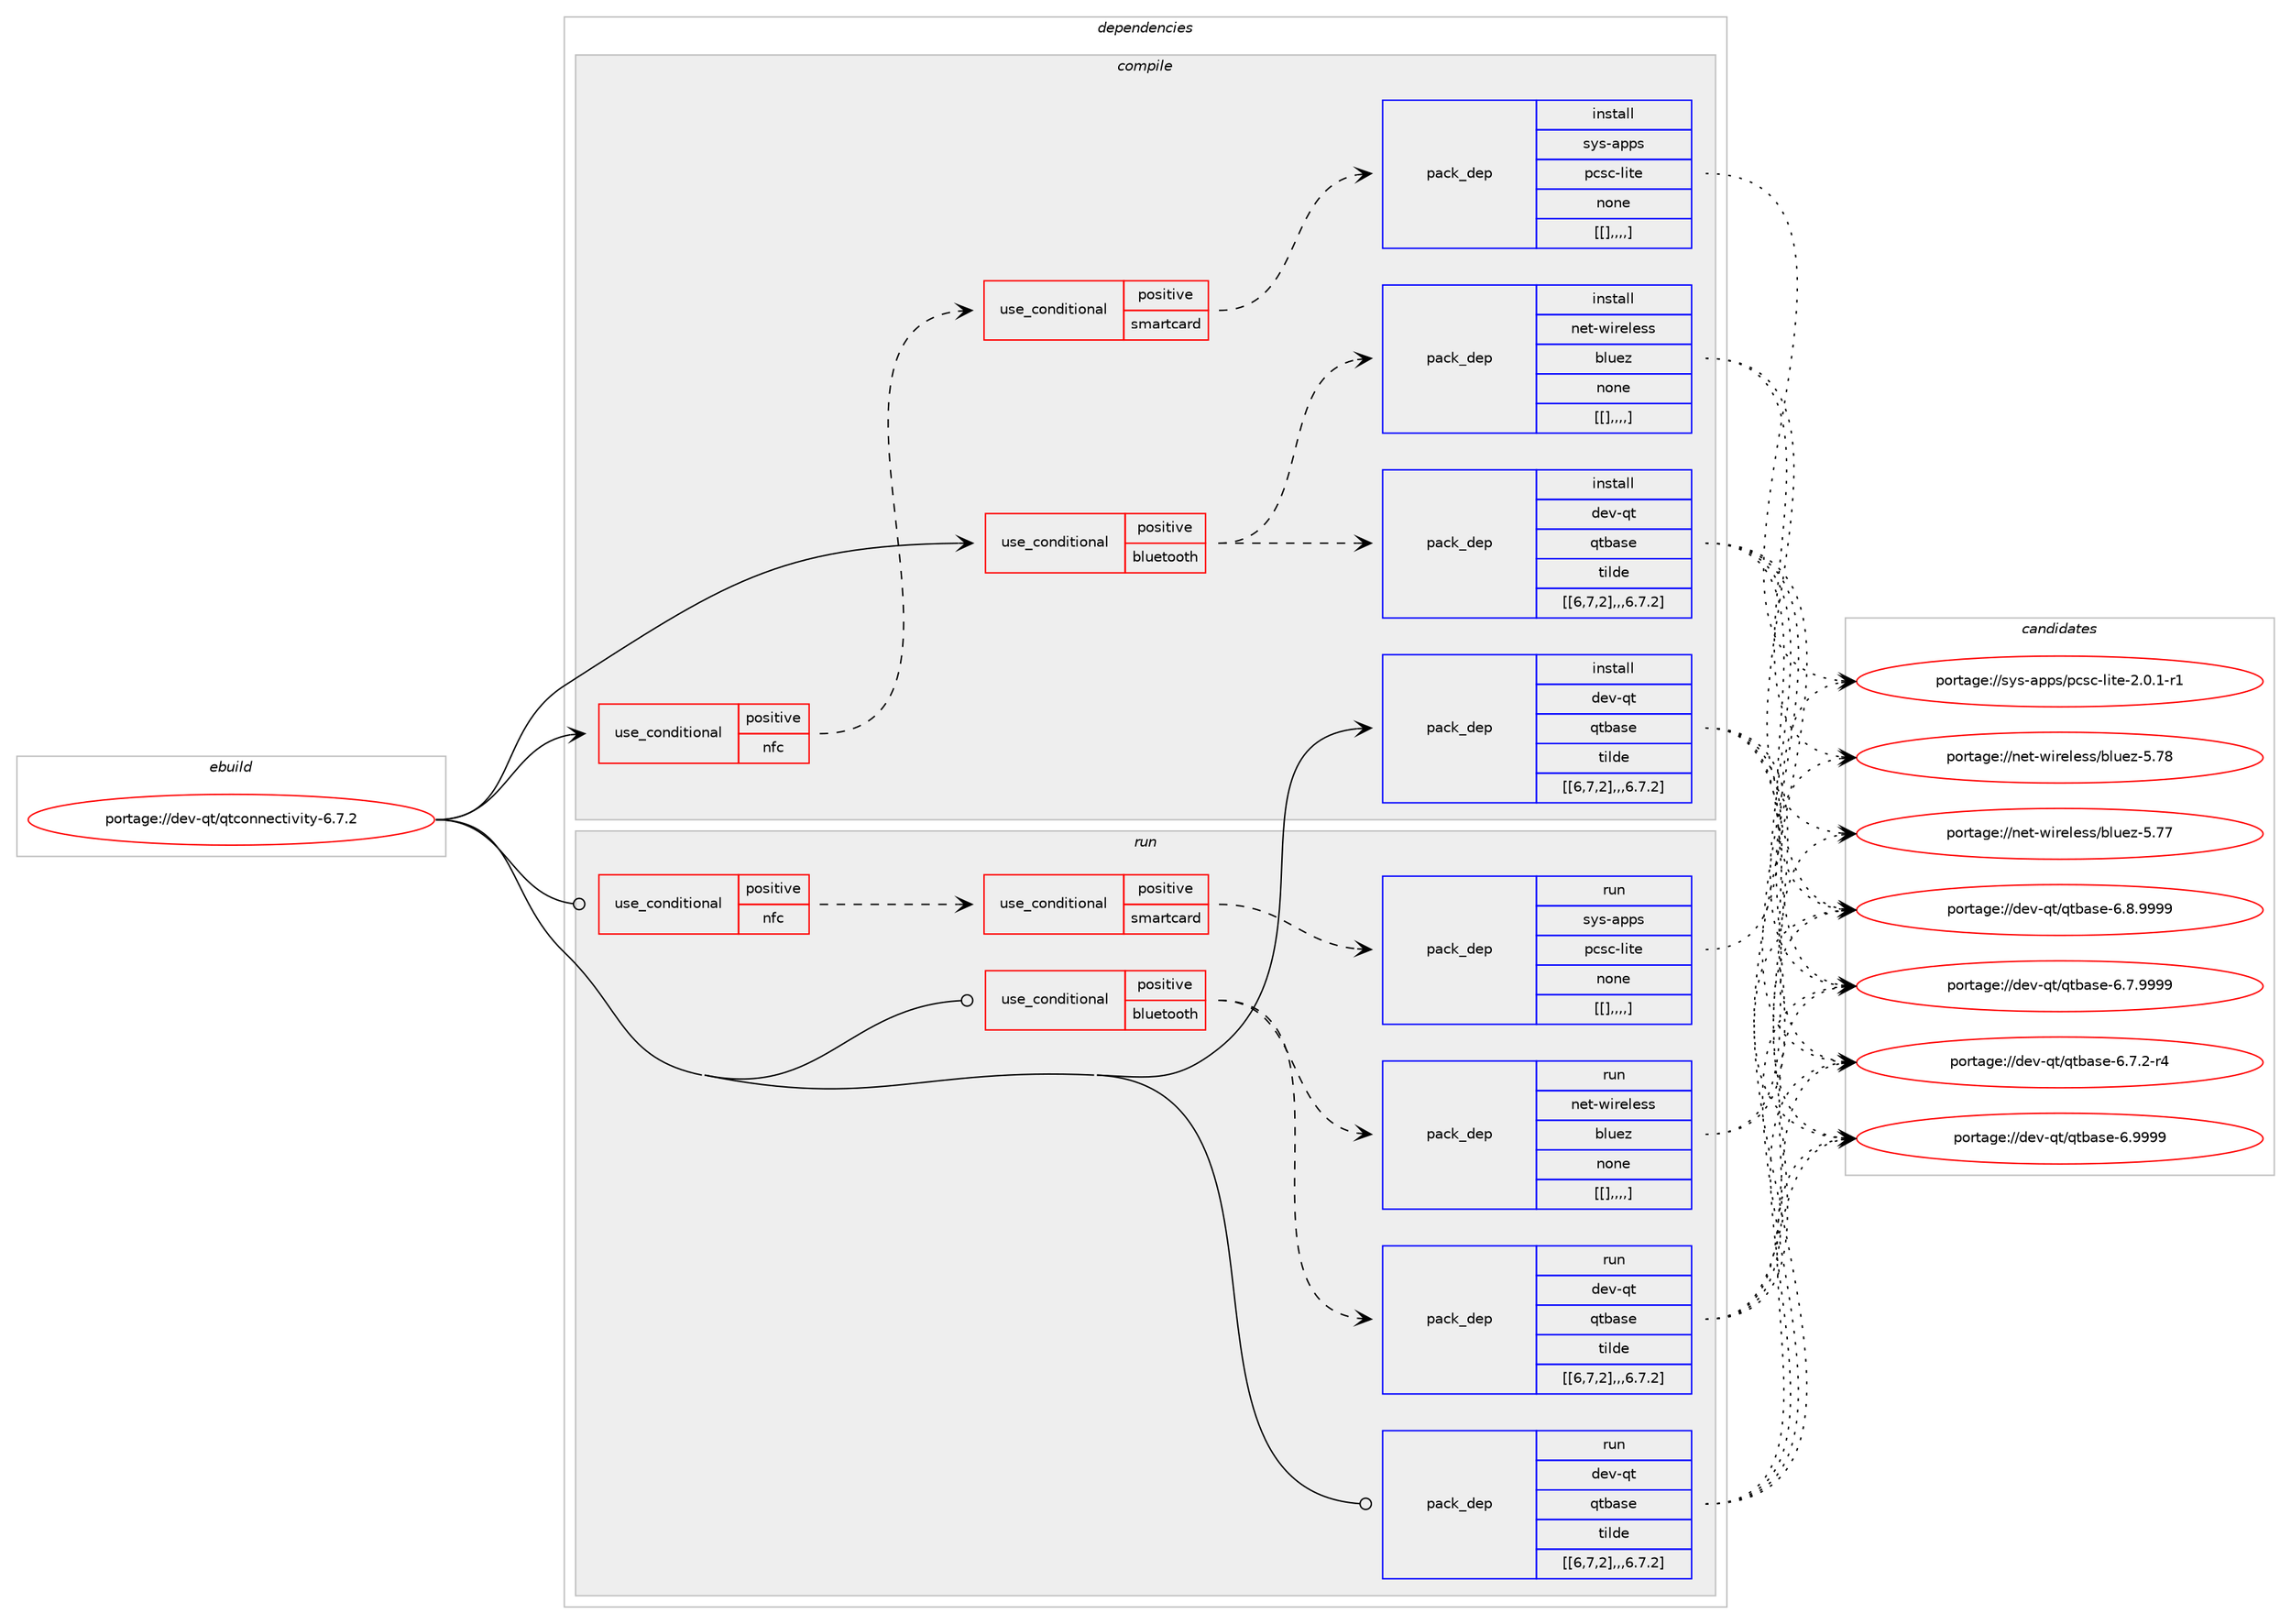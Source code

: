 digraph prolog {

# *************
# Graph options
# *************

newrank=true;
concentrate=true;
compound=true;
graph [rankdir=LR,fontname=Helvetica,fontsize=10,ranksep=1.5];#, ranksep=2.5, nodesep=0.2];
edge  [arrowhead=vee];
node  [fontname=Helvetica,fontsize=10];

# **********
# The ebuild
# **********

subgraph cluster_leftcol {
color=gray;
label=<<i>ebuild</i>>;
id [label="portage://dev-qt/qtconnectivity-6.7.2", color=red, width=4, href="../dev-qt/qtconnectivity-6.7.2.svg"];
}

# ****************
# The dependencies
# ****************

subgraph cluster_midcol {
color=gray;
label=<<i>dependencies</i>>;
subgraph cluster_compile {
fillcolor="#eeeeee";
style=filled;
label=<<i>compile</i>>;
subgraph cond43233 {
dependency172124 [label=<<TABLE BORDER="0" CELLBORDER="1" CELLSPACING="0" CELLPADDING="4"><TR><TD ROWSPAN="3" CELLPADDING="10">use_conditional</TD></TR><TR><TD>positive</TD></TR><TR><TD>bluetooth</TD></TR></TABLE>>, shape=none, color=red];
subgraph pack127625 {
dependency172125 [label=<<TABLE BORDER="0" CELLBORDER="1" CELLSPACING="0" CELLPADDING="4" WIDTH="220"><TR><TD ROWSPAN="6" CELLPADDING="30">pack_dep</TD></TR><TR><TD WIDTH="110">install</TD></TR><TR><TD>dev-qt</TD></TR><TR><TD>qtbase</TD></TR><TR><TD>tilde</TD></TR><TR><TD>[[6,7,2],,,6.7.2]</TD></TR></TABLE>>, shape=none, color=blue];
}
dependency172124:e -> dependency172125:w [weight=20,style="dashed",arrowhead="vee"];
subgraph pack127626 {
dependency172126 [label=<<TABLE BORDER="0" CELLBORDER="1" CELLSPACING="0" CELLPADDING="4" WIDTH="220"><TR><TD ROWSPAN="6" CELLPADDING="30">pack_dep</TD></TR><TR><TD WIDTH="110">install</TD></TR><TR><TD>net-wireless</TD></TR><TR><TD>bluez</TD></TR><TR><TD>none</TD></TR><TR><TD>[[],,,,]</TD></TR></TABLE>>, shape=none, color=blue];
}
dependency172124:e -> dependency172126:w [weight=20,style="dashed",arrowhead="vee"];
}
id:e -> dependency172124:w [weight=20,style="solid",arrowhead="vee"];
subgraph cond43234 {
dependency172127 [label=<<TABLE BORDER="0" CELLBORDER="1" CELLSPACING="0" CELLPADDING="4"><TR><TD ROWSPAN="3" CELLPADDING="10">use_conditional</TD></TR><TR><TD>positive</TD></TR><TR><TD>nfc</TD></TR></TABLE>>, shape=none, color=red];
subgraph cond43235 {
dependency172128 [label=<<TABLE BORDER="0" CELLBORDER="1" CELLSPACING="0" CELLPADDING="4"><TR><TD ROWSPAN="3" CELLPADDING="10">use_conditional</TD></TR><TR><TD>positive</TD></TR><TR><TD>smartcard</TD></TR></TABLE>>, shape=none, color=red];
subgraph pack127627 {
dependency172129 [label=<<TABLE BORDER="0" CELLBORDER="1" CELLSPACING="0" CELLPADDING="4" WIDTH="220"><TR><TD ROWSPAN="6" CELLPADDING="30">pack_dep</TD></TR><TR><TD WIDTH="110">install</TD></TR><TR><TD>sys-apps</TD></TR><TR><TD>pcsc-lite</TD></TR><TR><TD>none</TD></TR><TR><TD>[[],,,,]</TD></TR></TABLE>>, shape=none, color=blue];
}
dependency172128:e -> dependency172129:w [weight=20,style="dashed",arrowhead="vee"];
}
dependency172127:e -> dependency172128:w [weight=20,style="dashed",arrowhead="vee"];
}
id:e -> dependency172127:w [weight=20,style="solid",arrowhead="vee"];
subgraph pack127628 {
dependency172130 [label=<<TABLE BORDER="0" CELLBORDER="1" CELLSPACING="0" CELLPADDING="4" WIDTH="220"><TR><TD ROWSPAN="6" CELLPADDING="30">pack_dep</TD></TR><TR><TD WIDTH="110">install</TD></TR><TR><TD>dev-qt</TD></TR><TR><TD>qtbase</TD></TR><TR><TD>tilde</TD></TR><TR><TD>[[6,7,2],,,6.7.2]</TD></TR></TABLE>>, shape=none, color=blue];
}
id:e -> dependency172130:w [weight=20,style="solid",arrowhead="vee"];
}
subgraph cluster_compileandrun {
fillcolor="#eeeeee";
style=filled;
label=<<i>compile and run</i>>;
}
subgraph cluster_run {
fillcolor="#eeeeee";
style=filled;
label=<<i>run</i>>;
subgraph cond43236 {
dependency172131 [label=<<TABLE BORDER="0" CELLBORDER="1" CELLSPACING="0" CELLPADDING="4"><TR><TD ROWSPAN="3" CELLPADDING="10">use_conditional</TD></TR><TR><TD>positive</TD></TR><TR><TD>bluetooth</TD></TR></TABLE>>, shape=none, color=red];
subgraph pack127629 {
dependency172132 [label=<<TABLE BORDER="0" CELLBORDER="1" CELLSPACING="0" CELLPADDING="4" WIDTH="220"><TR><TD ROWSPAN="6" CELLPADDING="30">pack_dep</TD></TR><TR><TD WIDTH="110">run</TD></TR><TR><TD>dev-qt</TD></TR><TR><TD>qtbase</TD></TR><TR><TD>tilde</TD></TR><TR><TD>[[6,7,2],,,6.7.2]</TD></TR></TABLE>>, shape=none, color=blue];
}
dependency172131:e -> dependency172132:w [weight=20,style="dashed",arrowhead="vee"];
subgraph pack127630 {
dependency172133 [label=<<TABLE BORDER="0" CELLBORDER="1" CELLSPACING="0" CELLPADDING="4" WIDTH="220"><TR><TD ROWSPAN="6" CELLPADDING="30">pack_dep</TD></TR><TR><TD WIDTH="110">run</TD></TR><TR><TD>net-wireless</TD></TR><TR><TD>bluez</TD></TR><TR><TD>none</TD></TR><TR><TD>[[],,,,]</TD></TR></TABLE>>, shape=none, color=blue];
}
dependency172131:e -> dependency172133:w [weight=20,style="dashed",arrowhead="vee"];
}
id:e -> dependency172131:w [weight=20,style="solid",arrowhead="odot"];
subgraph cond43237 {
dependency172134 [label=<<TABLE BORDER="0" CELLBORDER="1" CELLSPACING="0" CELLPADDING="4"><TR><TD ROWSPAN="3" CELLPADDING="10">use_conditional</TD></TR><TR><TD>positive</TD></TR><TR><TD>nfc</TD></TR></TABLE>>, shape=none, color=red];
subgraph cond43238 {
dependency172135 [label=<<TABLE BORDER="0" CELLBORDER="1" CELLSPACING="0" CELLPADDING="4"><TR><TD ROWSPAN="3" CELLPADDING="10">use_conditional</TD></TR><TR><TD>positive</TD></TR><TR><TD>smartcard</TD></TR></TABLE>>, shape=none, color=red];
subgraph pack127631 {
dependency172136 [label=<<TABLE BORDER="0" CELLBORDER="1" CELLSPACING="0" CELLPADDING="4" WIDTH="220"><TR><TD ROWSPAN="6" CELLPADDING="30">pack_dep</TD></TR><TR><TD WIDTH="110">run</TD></TR><TR><TD>sys-apps</TD></TR><TR><TD>pcsc-lite</TD></TR><TR><TD>none</TD></TR><TR><TD>[[],,,,]</TD></TR></TABLE>>, shape=none, color=blue];
}
dependency172135:e -> dependency172136:w [weight=20,style="dashed",arrowhead="vee"];
}
dependency172134:e -> dependency172135:w [weight=20,style="dashed",arrowhead="vee"];
}
id:e -> dependency172134:w [weight=20,style="solid",arrowhead="odot"];
subgraph pack127632 {
dependency172137 [label=<<TABLE BORDER="0" CELLBORDER="1" CELLSPACING="0" CELLPADDING="4" WIDTH="220"><TR><TD ROWSPAN="6" CELLPADDING="30">pack_dep</TD></TR><TR><TD WIDTH="110">run</TD></TR><TR><TD>dev-qt</TD></TR><TR><TD>qtbase</TD></TR><TR><TD>tilde</TD></TR><TR><TD>[[6,7,2],,,6.7.2]</TD></TR></TABLE>>, shape=none, color=blue];
}
id:e -> dependency172137:w [weight=20,style="solid",arrowhead="odot"];
}
}

# **************
# The candidates
# **************

subgraph cluster_choices {
rank=same;
color=gray;
label=<<i>candidates</i>>;

subgraph choice127625 {
color=black;
nodesep=1;
choice1001011184511311647113116989711510145544657575757 [label="portage://dev-qt/qtbase-6.9999", color=red, width=4,href="../dev-qt/qtbase-6.9999.svg"];
choice10010111845113116471131169897115101455446564657575757 [label="portage://dev-qt/qtbase-6.8.9999", color=red, width=4,href="../dev-qt/qtbase-6.8.9999.svg"];
choice10010111845113116471131169897115101455446554657575757 [label="portage://dev-qt/qtbase-6.7.9999", color=red, width=4,href="../dev-qt/qtbase-6.7.9999.svg"];
choice100101118451131164711311698971151014554465546504511452 [label="portage://dev-qt/qtbase-6.7.2-r4", color=red, width=4,href="../dev-qt/qtbase-6.7.2-r4.svg"];
dependency172125:e -> choice1001011184511311647113116989711510145544657575757:w [style=dotted,weight="100"];
dependency172125:e -> choice10010111845113116471131169897115101455446564657575757:w [style=dotted,weight="100"];
dependency172125:e -> choice10010111845113116471131169897115101455446554657575757:w [style=dotted,weight="100"];
dependency172125:e -> choice100101118451131164711311698971151014554465546504511452:w [style=dotted,weight="100"];
}
subgraph choice127626 {
color=black;
nodesep=1;
choice1101011164511910511410110810111511547981081171011224553465556 [label="portage://net-wireless/bluez-5.78", color=red, width=4,href="../net-wireless/bluez-5.78.svg"];
choice1101011164511910511410110810111511547981081171011224553465555 [label="portage://net-wireless/bluez-5.77", color=red, width=4,href="../net-wireless/bluez-5.77.svg"];
dependency172126:e -> choice1101011164511910511410110810111511547981081171011224553465556:w [style=dotted,weight="100"];
dependency172126:e -> choice1101011164511910511410110810111511547981081171011224553465555:w [style=dotted,weight="100"];
}
subgraph choice127627 {
color=black;
nodesep=1;
choice1151211154597112112115471129911599451081051161014550464846494511449 [label="portage://sys-apps/pcsc-lite-2.0.1-r1", color=red, width=4,href="../sys-apps/pcsc-lite-2.0.1-r1.svg"];
dependency172129:e -> choice1151211154597112112115471129911599451081051161014550464846494511449:w [style=dotted,weight="100"];
}
subgraph choice127628 {
color=black;
nodesep=1;
choice1001011184511311647113116989711510145544657575757 [label="portage://dev-qt/qtbase-6.9999", color=red, width=4,href="../dev-qt/qtbase-6.9999.svg"];
choice10010111845113116471131169897115101455446564657575757 [label="portage://dev-qt/qtbase-6.8.9999", color=red, width=4,href="../dev-qt/qtbase-6.8.9999.svg"];
choice10010111845113116471131169897115101455446554657575757 [label="portage://dev-qt/qtbase-6.7.9999", color=red, width=4,href="../dev-qt/qtbase-6.7.9999.svg"];
choice100101118451131164711311698971151014554465546504511452 [label="portage://dev-qt/qtbase-6.7.2-r4", color=red, width=4,href="../dev-qt/qtbase-6.7.2-r4.svg"];
dependency172130:e -> choice1001011184511311647113116989711510145544657575757:w [style=dotted,weight="100"];
dependency172130:e -> choice10010111845113116471131169897115101455446564657575757:w [style=dotted,weight="100"];
dependency172130:e -> choice10010111845113116471131169897115101455446554657575757:w [style=dotted,weight="100"];
dependency172130:e -> choice100101118451131164711311698971151014554465546504511452:w [style=dotted,weight="100"];
}
subgraph choice127629 {
color=black;
nodesep=1;
choice1001011184511311647113116989711510145544657575757 [label="portage://dev-qt/qtbase-6.9999", color=red, width=4,href="../dev-qt/qtbase-6.9999.svg"];
choice10010111845113116471131169897115101455446564657575757 [label="portage://dev-qt/qtbase-6.8.9999", color=red, width=4,href="../dev-qt/qtbase-6.8.9999.svg"];
choice10010111845113116471131169897115101455446554657575757 [label="portage://dev-qt/qtbase-6.7.9999", color=red, width=4,href="../dev-qt/qtbase-6.7.9999.svg"];
choice100101118451131164711311698971151014554465546504511452 [label="portage://dev-qt/qtbase-6.7.2-r4", color=red, width=4,href="../dev-qt/qtbase-6.7.2-r4.svg"];
dependency172132:e -> choice1001011184511311647113116989711510145544657575757:w [style=dotted,weight="100"];
dependency172132:e -> choice10010111845113116471131169897115101455446564657575757:w [style=dotted,weight="100"];
dependency172132:e -> choice10010111845113116471131169897115101455446554657575757:w [style=dotted,weight="100"];
dependency172132:e -> choice100101118451131164711311698971151014554465546504511452:w [style=dotted,weight="100"];
}
subgraph choice127630 {
color=black;
nodesep=1;
choice1101011164511910511410110810111511547981081171011224553465556 [label="portage://net-wireless/bluez-5.78", color=red, width=4,href="../net-wireless/bluez-5.78.svg"];
choice1101011164511910511410110810111511547981081171011224553465555 [label="portage://net-wireless/bluez-5.77", color=red, width=4,href="../net-wireless/bluez-5.77.svg"];
dependency172133:e -> choice1101011164511910511410110810111511547981081171011224553465556:w [style=dotted,weight="100"];
dependency172133:e -> choice1101011164511910511410110810111511547981081171011224553465555:w [style=dotted,weight="100"];
}
subgraph choice127631 {
color=black;
nodesep=1;
choice1151211154597112112115471129911599451081051161014550464846494511449 [label="portage://sys-apps/pcsc-lite-2.0.1-r1", color=red, width=4,href="../sys-apps/pcsc-lite-2.0.1-r1.svg"];
dependency172136:e -> choice1151211154597112112115471129911599451081051161014550464846494511449:w [style=dotted,weight="100"];
}
subgraph choice127632 {
color=black;
nodesep=1;
choice1001011184511311647113116989711510145544657575757 [label="portage://dev-qt/qtbase-6.9999", color=red, width=4,href="../dev-qt/qtbase-6.9999.svg"];
choice10010111845113116471131169897115101455446564657575757 [label="portage://dev-qt/qtbase-6.8.9999", color=red, width=4,href="../dev-qt/qtbase-6.8.9999.svg"];
choice10010111845113116471131169897115101455446554657575757 [label="portage://dev-qt/qtbase-6.7.9999", color=red, width=4,href="../dev-qt/qtbase-6.7.9999.svg"];
choice100101118451131164711311698971151014554465546504511452 [label="portage://dev-qt/qtbase-6.7.2-r4", color=red, width=4,href="../dev-qt/qtbase-6.7.2-r4.svg"];
dependency172137:e -> choice1001011184511311647113116989711510145544657575757:w [style=dotted,weight="100"];
dependency172137:e -> choice10010111845113116471131169897115101455446564657575757:w [style=dotted,weight="100"];
dependency172137:e -> choice10010111845113116471131169897115101455446554657575757:w [style=dotted,weight="100"];
dependency172137:e -> choice100101118451131164711311698971151014554465546504511452:w [style=dotted,weight="100"];
}
}

}
